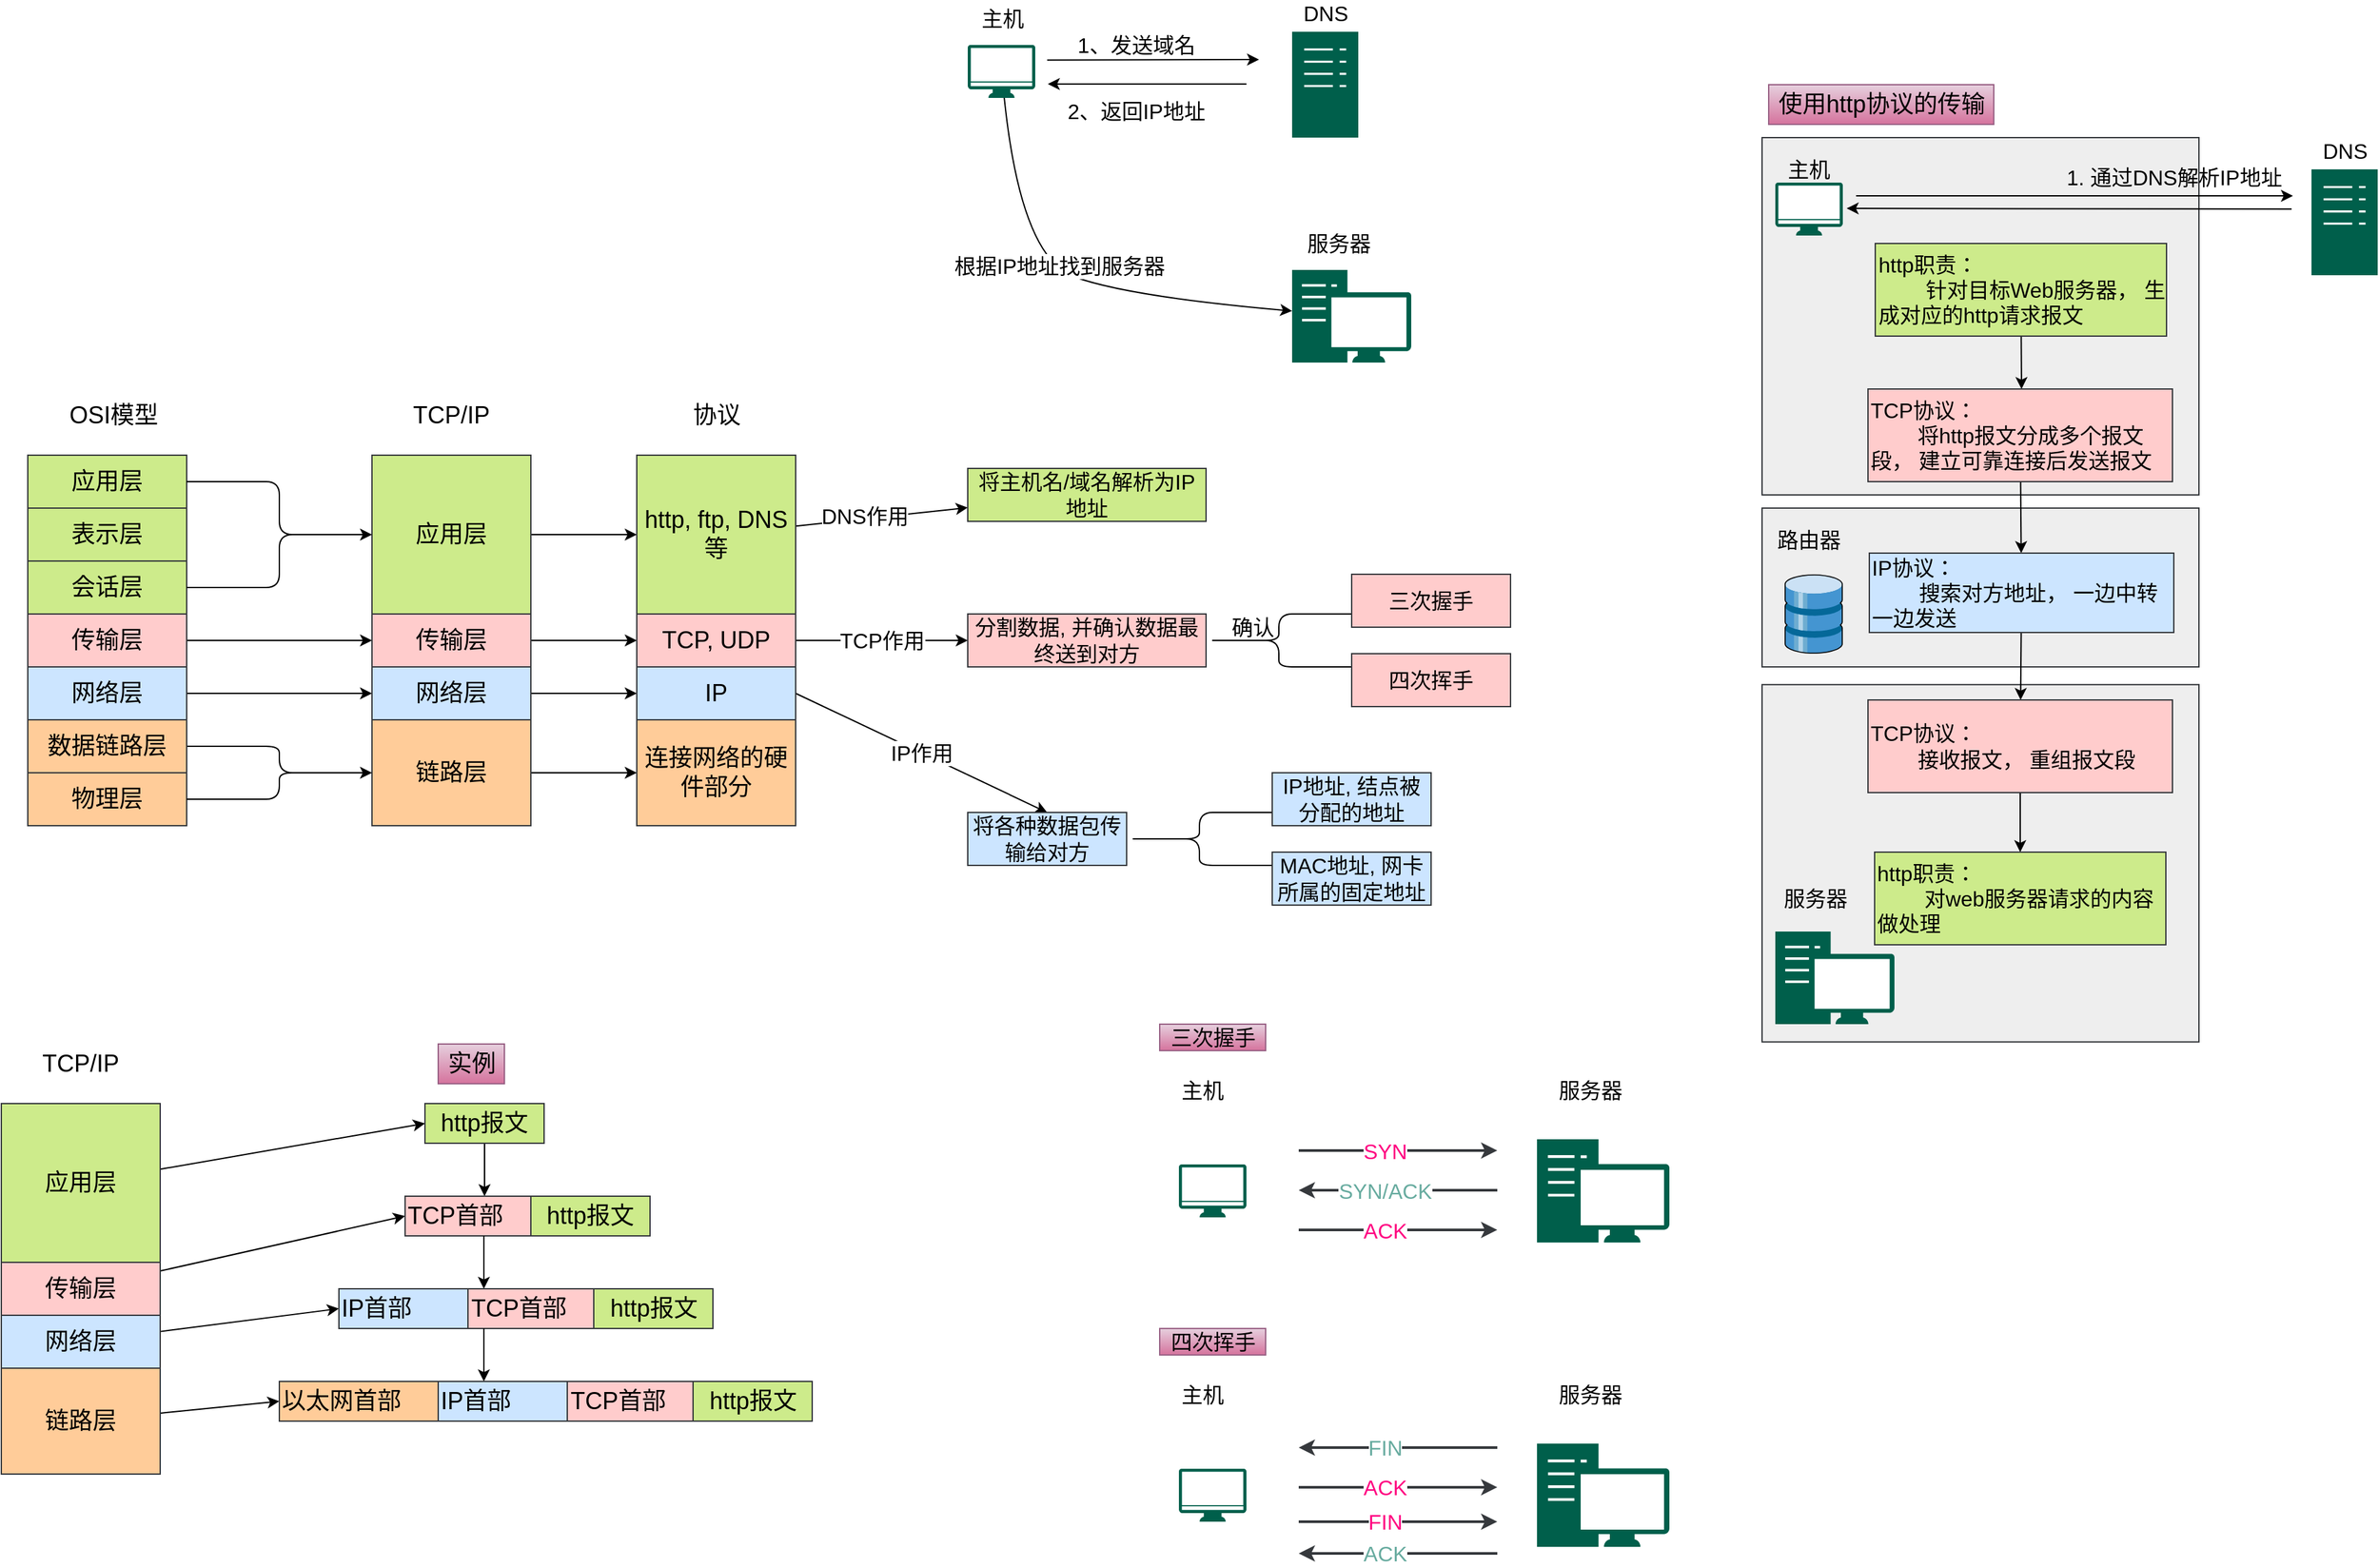 <mxfile version="12.6.5" type="device"><diagram id="3iAM6W7NQKxyhGqn69nH" name="第 1 页"><mxGraphModel dx="3690" dy="1473" grid="1" gridSize="10" guides="1" tooltips="1" connect="1" arrows="1" fold="1" page="1" pageScale="1" pageWidth="827" pageHeight="1169" math="0" shadow="0"><root><mxCell id="0"/><mxCell id="1" parent="0"/><mxCell id="LRndYyfemH2Yi0EliOKE-207" value="" style="rounded=0;whiteSpace=wrap;html=1;fontSize=16;align=left;verticalAlign=middle;fillColor=#eeeeee;strokeColor=#36393d;" vertex="1" parent="1"><mxGeometry x="1390" y="653.4" width="330" height="270" as="geometry"/></mxCell><mxCell id="LRndYyfemH2Yi0EliOKE-202" value="" style="rounded=0;whiteSpace=wrap;html=1;fontSize=16;align=left;verticalAlign=middle;fillColor=#eeeeee;strokeColor=#36393d;" vertex="1" parent="1"><mxGeometry x="1390" y="520" width="330" height="120" as="geometry"/></mxCell><mxCell id="LRndYyfemH2Yi0EliOKE-199" value="" style="rounded=0;whiteSpace=wrap;html=1;fontSize=16;align=left;verticalAlign=middle;fillColor=#eeeeee;strokeColor=#36393d;" vertex="1" parent="1"><mxGeometry x="1390" y="240" width="330" height="270" as="geometry"/></mxCell><mxCell id="LRndYyfemH2Yi0EliOKE-3" value="" style="rounded=0;whiteSpace=wrap;html=1;" vertex="1" parent="1"><mxGeometry x="80" y="480" width="120" height="280" as="geometry"/></mxCell><mxCell id="LRndYyfemH2Yi0EliOKE-4" value="" style="endArrow=none;html=1;" edge="1" parent="1"><mxGeometry width="50" height="50" relative="1" as="geometry"><mxPoint x="80" y="521" as="sourcePoint"/><mxPoint x="200" y="521" as="targetPoint"/></mxGeometry></mxCell><mxCell id="LRndYyfemH2Yi0EliOKE-5" value="" style="endArrow=none;html=1;" edge="1" parent="1"><mxGeometry width="50" height="50" relative="1" as="geometry"><mxPoint x="80" y="560" as="sourcePoint"/><mxPoint x="200" y="560" as="targetPoint"/></mxGeometry></mxCell><mxCell id="LRndYyfemH2Yi0EliOKE-6" value="" style="endArrow=none;html=1;" edge="1" parent="1"><mxGeometry width="50" height="50" relative="1" as="geometry"><mxPoint x="80" y="600" as="sourcePoint"/><mxPoint x="200" y="600" as="targetPoint"/></mxGeometry></mxCell><mxCell id="LRndYyfemH2Yi0EliOKE-7" value="" style="endArrow=none;html=1;" edge="1" parent="1"><mxGeometry width="50" height="50" relative="1" as="geometry"><mxPoint x="80" y="640" as="sourcePoint"/><mxPoint x="200" y="640" as="targetPoint"/></mxGeometry></mxCell><mxCell id="LRndYyfemH2Yi0EliOKE-8" value="" style="endArrow=none;html=1;" edge="1" parent="1"><mxGeometry width="50" height="50" relative="1" as="geometry"><mxPoint x="80" y="680" as="sourcePoint"/><mxPoint x="200" y="680" as="targetPoint"/></mxGeometry></mxCell><mxCell id="LRndYyfemH2Yi0EliOKE-9" value="" style="endArrow=none;html=1;" edge="1" parent="1"><mxGeometry width="50" height="50" relative="1" as="geometry"><mxPoint x="80" y="720" as="sourcePoint"/><mxPoint x="200" y="720" as="targetPoint"/></mxGeometry></mxCell><mxCell id="LRndYyfemH2Yi0EliOKE-10" value="应用层" style="text;html=1;strokeColor=#36393d;fillColor=#cdeb8b;align=center;verticalAlign=middle;whiteSpace=wrap;rounded=0;fontSize=18;" vertex="1" parent="1"><mxGeometry x="80" y="480" width="120" height="40" as="geometry"/></mxCell><mxCell id="LRndYyfemH2Yi0EliOKE-11" value="表示层" style="text;html=1;strokeColor=#36393d;fillColor=#cdeb8b;align=center;verticalAlign=middle;whiteSpace=wrap;rounded=0;fontSize=18;" vertex="1" parent="1"><mxGeometry x="80" y="520" width="120" height="40" as="geometry"/></mxCell><mxCell id="LRndYyfemH2Yi0EliOKE-12" value="会话层" style="text;html=1;strokeColor=#36393d;fillColor=#cdeb8b;align=center;verticalAlign=middle;whiteSpace=wrap;rounded=0;fontSize=18;" vertex="1" parent="1"><mxGeometry x="80" y="560" width="120" height="40" as="geometry"/></mxCell><mxCell id="LRndYyfemH2Yi0EliOKE-39" style="edgeStyle=orthogonalEdgeStyle;rounded=0;orthogonalLoop=1;jettySize=auto;html=1;entryX=0;entryY=0.5;entryDx=0;entryDy=0;fontSize=18;" edge="1" parent="1" source="LRndYyfemH2Yi0EliOKE-13" target="LRndYyfemH2Yi0EliOKE-28"><mxGeometry relative="1" as="geometry"/></mxCell><mxCell id="LRndYyfemH2Yi0EliOKE-13" value="传输层" style="text;html=1;strokeColor=#36393d;fillColor=#ffcccc;align=center;verticalAlign=middle;whiteSpace=wrap;rounded=0;fontSize=18;" vertex="1" parent="1"><mxGeometry x="80" y="600" width="120" height="40" as="geometry"/></mxCell><mxCell id="LRndYyfemH2Yi0EliOKE-38" value="" style="edgeStyle=orthogonalEdgeStyle;rounded=0;orthogonalLoop=1;jettySize=auto;html=1;fontSize=18;entryX=0;entryY=0.5;entryDx=0;entryDy=0;" edge="1" parent="1" source="LRndYyfemH2Yi0EliOKE-14" target="LRndYyfemH2Yi0EliOKE-29"><mxGeometry relative="1" as="geometry"><mxPoint x="280" y="660" as="targetPoint"/></mxGeometry></mxCell><mxCell id="LRndYyfemH2Yi0EliOKE-14" value="网络层" style="text;html=1;strokeColor=#36393d;fillColor=#cce5ff;align=center;verticalAlign=middle;whiteSpace=wrap;rounded=0;fontSize=18;" vertex="1" parent="1"><mxGeometry x="80" y="640" width="120" height="40" as="geometry"/></mxCell><mxCell id="LRndYyfemH2Yi0EliOKE-16" value="物理层" style="text;html=1;strokeColor=#36393d;fillColor=#ffcc99;align=center;verticalAlign=middle;whiteSpace=wrap;rounded=0;fontSize=18;" vertex="1" parent="1"><mxGeometry x="80" y="720" width="120" height="40" as="geometry"/></mxCell><mxCell id="LRndYyfemH2Yi0EliOKE-17" value="" style="shape=curlyBracket;whiteSpace=wrap;html=1;rounded=1;fontSize=18;rotation=-180;" vertex="1" parent="1"><mxGeometry x="200" y="500" width="140" height="80" as="geometry"/></mxCell><mxCell id="LRndYyfemH2Yi0EliOKE-43" value="" style="shape=curlyBracket;whiteSpace=wrap;html=1;rounded=1;fontSize=18;rotation=-180;" vertex="1" parent="1"><mxGeometry x="200" y="700" width="140" height="40" as="geometry"/></mxCell><mxCell id="LRndYyfemH2Yi0EliOKE-18" value="" style="rounded=0;whiteSpace=wrap;html=1;" vertex="1" parent="1"><mxGeometry x="340" y="480" width="120" height="280" as="geometry"/></mxCell><mxCell id="LRndYyfemH2Yi0EliOKE-21" value="" style="endArrow=none;html=1;" edge="1" parent="1"><mxGeometry width="50" height="50" relative="1" as="geometry"><mxPoint x="340" y="600" as="sourcePoint"/><mxPoint x="460" y="600" as="targetPoint"/></mxGeometry></mxCell><mxCell id="LRndYyfemH2Yi0EliOKE-22" value="" style="endArrow=none;html=1;" edge="1" parent="1"><mxGeometry width="50" height="50" relative="1" as="geometry"><mxPoint x="340" y="640" as="sourcePoint"/><mxPoint x="460" y="640" as="targetPoint"/></mxGeometry></mxCell><mxCell id="LRndYyfemH2Yi0EliOKE-23" value="" style="endArrow=none;html=1;" edge="1" parent="1"><mxGeometry width="50" height="50" relative="1" as="geometry"><mxPoint x="340" y="680" as="sourcePoint"/><mxPoint x="460" y="680" as="targetPoint"/></mxGeometry></mxCell><mxCell id="LRndYyfemH2Yi0EliOKE-55" value="" style="edgeStyle=orthogonalEdgeStyle;rounded=0;orthogonalLoop=1;jettySize=auto;html=1;fontSize=18;" edge="1" parent="1" source="LRndYyfemH2Yi0EliOKE-28" target="LRndYyfemH2Yi0EliOKE-54"><mxGeometry relative="1" as="geometry"/></mxCell><mxCell id="LRndYyfemH2Yi0EliOKE-28" value="传输层" style="text;html=1;strokeColor=#36393d;fillColor=#ffcccc;align=center;verticalAlign=middle;whiteSpace=wrap;rounded=0;fontSize=18;" vertex="1" parent="1"><mxGeometry x="340" y="600" width="120" height="40" as="geometry"/></mxCell><mxCell id="LRndYyfemH2Yi0EliOKE-107" value="TCP作用" style="edgeStyle=none;rounded=0;orthogonalLoop=1;jettySize=auto;html=1;fontSize=16;" edge="1" parent="1" source="LRndYyfemH2Yi0EliOKE-54" target="LRndYyfemH2Yi0EliOKE-106"><mxGeometry relative="1" as="geometry"/></mxCell><mxCell id="LRndYyfemH2Yi0EliOKE-54" value="TCP, UDP" style="text;html=1;strokeColor=#36393d;fillColor=#ffcccc;align=center;verticalAlign=middle;whiteSpace=wrap;rounded=0;fontSize=18;" vertex="1" parent="1"><mxGeometry x="540" y="600" width="120" height="40" as="geometry"/></mxCell><mxCell id="LRndYyfemH2Yi0EliOKE-106" value="分割数据, 并确认数据最终送到对方" style="text;html=1;strokeColor=#36393d;fillColor=#ffcccc;align=center;verticalAlign=middle;whiteSpace=wrap;rounded=0;fontSize=16;" vertex="1" parent="1"><mxGeometry x="790" y="600" width="180" height="40" as="geometry"/></mxCell><mxCell id="LRndYyfemH2Yi0EliOKE-57" value="" style="edgeStyle=orthogonalEdgeStyle;rounded=0;orthogonalLoop=1;jettySize=auto;html=1;fontSize=18;" edge="1" parent="1" source="LRndYyfemH2Yi0EliOKE-29" target="LRndYyfemH2Yi0EliOKE-56"><mxGeometry relative="1" as="geometry"/></mxCell><mxCell id="LRndYyfemH2Yi0EliOKE-29" value="网络层" style="text;html=1;strokeColor=#36393d;fillColor=#cce5ff;align=center;verticalAlign=middle;whiteSpace=wrap;rounded=0;fontSize=18;" vertex="1" parent="1"><mxGeometry x="340" y="640" width="120" height="40" as="geometry"/></mxCell><mxCell id="LRndYyfemH2Yi0EliOKE-100" value="IP作用" style="edgeStyle=none;rounded=0;orthogonalLoop=1;jettySize=auto;html=1;fontSize=16;exitX=1;exitY=0.5;exitDx=0;exitDy=0;entryX=0.5;entryY=0;entryDx=0;entryDy=0;" edge="1" parent="1" source="LRndYyfemH2Yi0EliOKE-56" target="LRndYyfemH2Yi0EliOKE-99"><mxGeometry relative="1" as="geometry"/></mxCell><mxCell id="LRndYyfemH2Yi0EliOKE-56" value="IP" style="text;html=1;strokeColor=#36393d;fillColor=#cce5ff;align=center;verticalAlign=middle;whiteSpace=wrap;rounded=0;fontSize=18;" vertex="1" parent="1"><mxGeometry x="540" y="640" width="120" height="40" as="geometry"/></mxCell><mxCell id="LRndYyfemH2Yi0EliOKE-99" value="将各种数据包传输给对方" style="text;html=1;strokeColor=#36393d;fillColor=#cce5ff;align=center;verticalAlign=middle;whiteSpace=wrap;rounded=0;fontSize=16;" vertex="1" parent="1"><mxGeometry x="790" y="750" width="120" height="40" as="geometry"/></mxCell><mxCell id="LRndYyfemH2Yi0EliOKE-53" value="" style="edgeStyle=orthogonalEdgeStyle;rounded=0;orthogonalLoop=1;jettySize=auto;html=1;fontSize=18;" edge="1" parent="1" source="LRndYyfemH2Yi0EliOKE-33" target="LRndYyfemH2Yi0EliOKE-52"><mxGeometry relative="1" as="geometry"/></mxCell><mxCell id="LRndYyfemH2Yi0EliOKE-33" value="应用层" style="text;html=1;strokeColor=#36393d;fillColor=#cdeb8b;align=center;verticalAlign=middle;whiteSpace=wrap;rounded=0;fontSize=18;" vertex="1" parent="1"><mxGeometry x="340" y="480" width="120" height="120" as="geometry"/></mxCell><mxCell id="LRndYyfemH2Yi0EliOKE-142" value="" style="edgeStyle=none;rounded=0;orthogonalLoop=1;jettySize=auto;html=1;strokeWidth=1;fontSize=16;fontColor=#67AB9F;" edge="1" parent="1" source="LRndYyfemH2Yi0EliOKE-52" target="LRndYyfemH2Yi0EliOKE-141"><mxGeometry relative="1" as="geometry"/></mxCell><mxCell id="LRndYyfemH2Yi0EliOKE-143" value="DNS作用" style="text;html=1;align=center;verticalAlign=middle;resizable=0;points=[];labelBackgroundColor=#ffffff;fontSize=16;fontColor=#000000;" vertex="1" connectable="0" parent="LRndYyfemH2Yi0EliOKE-142"><mxGeometry x="-0.205" y="2" relative="1" as="geometry"><mxPoint as="offset"/></mxGeometry></mxCell><mxCell id="LRndYyfemH2Yi0EliOKE-52" value="http, ftp, DNS等" style="text;html=1;strokeColor=#36393d;fillColor=#cdeb8b;align=center;verticalAlign=middle;whiteSpace=wrap;rounded=0;fontSize=18;" vertex="1" parent="1"><mxGeometry x="540" y="480" width="120" height="120" as="geometry"/></mxCell><mxCell id="LRndYyfemH2Yi0EliOKE-141" value="将主机名/域名解析为IP地址" style="text;html=1;strokeColor=#36393d;fillColor=#cdeb8b;align=center;verticalAlign=middle;whiteSpace=wrap;rounded=0;fontSize=16;" vertex="1" parent="1"><mxGeometry x="790" y="490" width="180" height="40" as="geometry"/></mxCell><mxCell id="LRndYyfemH2Yi0EliOKE-79" value="" style="edgeStyle=orthogonalEdgeStyle;rounded=0;orthogonalLoop=1;jettySize=auto;html=1;fontSize=18;" edge="1" parent="1" source="LRndYyfemH2Yi0EliOKE-65"><mxGeometry relative="1" as="geometry"><mxPoint x="425" y="1040" as="targetPoint"/></mxGeometry></mxCell><mxCell id="LRndYyfemH2Yi0EliOKE-65" value="http报文" style="text;html=1;strokeColor=#36393d;fillColor=#cdeb8b;align=center;verticalAlign=middle;whiteSpace=wrap;rounded=0;fontSize=18;" vertex="1" parent="1"><mxGeometry x="380" y="970" width="90" height="30" as="geometry"/></mxCell><mxCell id="LRndYyfemH2Yi0EliOKE-36" value="数据链路层" style="text;html=1;strokeColor=#36393d;fillColor=#ffcc99;align=center;verticalAlign=middle;whiteSpace=wrap;rounded=0;fontSize=18;" vertex="1" parent="1"><mxGeometry x="80" y="680" width="120" height="40" as="geometry"/></mxCell><mxCell id="LRndYyfemH2Yi0EliOKE-41" value="OSI模型" style="text;html=1;strokeColor=none;fillColor=none;align=center;verticalAlign=middle;whiteSpace=wrap;rounded=0;fontSize=18;" vertex="1" parent="1"><mxGeometry x="110" y="440" width="70" height="20" as="geometry"/></mxCell><mxCell id="LRndYyfemH2Yi0EliOKE-59" value="" style="edgeStyle=orthogonalEdgeStyle;rounded=0;orthogonalLoop=1;jettySize=auto;html=1;fontSize=18;" edge="1" parent="1" source="LRndYyfemH2Yi0EliOKE-42" target="LRndYyfemH2Yi0EliOKE-58"><mxGeometry relative="1" as="geometry"/></mxCell><mxCell id="LRndYyfemH2Yi0EliOKE-42" value="链路层" style="text;html=1;strokeColor=#36393d;fillColor=#ffcc99;align=center;verticalAlign=middle;whiteSpace=wrap;rounded=0;fontSize=18;" vertex="1" parent="1"><mxGeometry x="340" y="680" width="120" height="80" as="geometry"/></mxCell><mxCell id="LRndYyfemH2Yi0EliOKE-58" value="连接网络的硬件部分" style="text;html=1;strokeColor=#36393d;fillColor=#ffcc99;align=center;verticalAlign=middle;whiteSpace=wrap;rounded=0;fontSize=18;" vertex="1" parent="1"><mxGeometry x="540" y="680" width="120" height="80" as="geometry"/></mxCell><mxCell id="LRndYyfemH2Yi0EliOKE-45" value="" style="endArrow=classic;html=1;fontSize=18;entryX=0;entryY=0.5;entryDx=0;entryDy=0;" edge="1" parent="1" target="LRndYyfemH2Yi0EliOKE-33"><mxGeometry width="50" height="50" relative="1" as="geometry"><mxPoint x="290" y="540" as="sourcePoint"/><mxPoint x="130" y="780" as="targetPoint"/></mxGeometry></mxCell><mxCell id="LRndYyfemH2Yi0EliOKE-46" value="" style="endArrow=classic;html=1;fontSize=18;entryX=0;entryY=0.5;entryDx=0;entryDy=0;" edge="1" parent="1"><mxGeometry width="50" height="50" relative="1" as="geometry"><mxPoint x="290" y="720" as="sourcePoint"/><mxPoint x="340" y="720" as="targetPoint"/></mxGeometry></mxCell><mxCell id="LRndYyfemH2Yi0EliOKE-47" value="TCP/IP" style="text;html=1;strokeColor=none;fillColor=none;align=center;verticalAlign=middle;whiteSpace=wrap;rounded=0;fontSize=18;" vertex="1" parent="1"><mxGeometry x="365" y="440" width="70" height="20" as="geometry"/></mxCell><mxCell id="LRndYyfemH2Yi0EliOKE-62" value="协议" style="text;html=1;align=center;verticalAlign=middle;resizable=0;points=[];autosize=1;fontSize=18;" vertex="1" parent="1"><mxGeometry x="575" y="435" width="50" height="30" as="geometry"/></mxCell><mxCell id="LRndYyfemH2Yi0EliOKE-68" value="" style="rounded=0;whiteSpace=wrap;html=1;" vertex="1" parent="1"><mxGeometry x="60" y="970" width="120" height="280" as="geometry"/></mxCell><mxCell id="LRndYyfemH2Yi0EliOKE-69" value="" style="endArrow=none;html=1;" edge="1" parent="1"><mxGeometry width="50" height="50" relative="1" as="geometry"><mxPoint x="60" y="1090" as="sourcePoint"/><mxPoint x="180" y="1090" as="targetPoint"/></mxGeometry></mxCell><mxCell id="LRndYyfemH2Yi0EliOKE-70" value="" style="endArrow=none;html=1;" edge="1" parent="1"><mxGeometry width="50" height="50" relative="1" as="geometry"><mxPoint x="60" y="1130" as="sourcePoint"/><mxPoint x="180" y="1130" as="targetPoint"/></mxGeometry></mxCell><mxCell id="LRndYyfemH2Yi0EliOKE-71" value="" style="endArrow=none;html=1;" edge="1" parent="1"><mxGeometry width="50" height="50" relative="1" as="geometry"><mxPoint x="60" y="1170" as="sourcePoint"/><mxPoint x="180" y="1170" as="targetPoint"/></mxGeometry></mxCell><mxCell id="LRndYyfemH2Yi0EliOKE-88" style="rounded=0;orthogonalLoop=1;jettySize=auto;html=1;fontSize=18;entryX=0;entryY=0.5;entryDx=0;entryDy=0;" edge="1" parent="1" source="LRndYyfemH2Yi0EliOKE-72" target="LRndYyfemH2Yi0EliOKE-80"><mxGeometry relative="1" as="geometry"><mxPoint x="220" y="1080" as="targetPoint"/></mxGeometry></mxCell><mxCell id="LRndYyfemH2Yi0EliOKE-72" value="传输层" style="text;html=1;strokeColor=#36393d;fillColor=#ffcccc;align=center;verticalAlign=middle;whiteSpace=wrap;rounded=0;fontSize=18;" vertex="1" parent="1"><mxGeometry x="60" y="1090" width="120" height="40" as="geometry"/></mxCell><mxCell id="LRndYyfemH2Yi0EliOKE-80" value="TCP首部" style="text;html=1;strokeColor=#36393d;fillColor=#ffcccc;align=left;verticalAlign=middle;whiteSpace=wrap;rounded=0;fontSize=18;" vertex="1" parent="1"><mxGeometry x="365" y="1040" width="185" height="30" as="geometry"/></mxCell><mxCell id="LRndYyfemH2Yi0EliOKE-90" style="edgeStyle=none;rounded=0;orthogonalLoop=1;jettySize=auto;html=1;entryX=0;entryY=0.5;entryDx=0;entryDy=0;fontSize=18;" edge="1" parent="1" source="LRndYyfemH2Yi0EliOKE-73" target="LRndYyfemH2Yi0EliOKE-86"><mxGeometry relative="1" as="geometry"/></mxCell><mxCell id="LRndYyfemH2Yi0EliOKE-73" value="网络层" style="text;html=1;strokeColor=#36393d;fillColor=#cce5ff;align=center;verticalAlign=middle;whiteSpace=wrap;rounded=0;fontSize=18;" vertex="1" parent="1"><mxGeometry x="60" y="1130" width="120" height="40" as="geometry"/></mxCell><mxCell id="LRndYyfemH2Yi0EliOKE-86" value="IP首部" style="text;html=1;strokeColor=#36393d;fillColor=#cce5ff;align=left;verticalAlign=middle;whiteSpace=wrap;rounded=0;fontSize=18;" vertex="1" parent="1"><mxGeometry x="315" y="1110" width="275" height="30" as="geometry"/></mxCell><mxCell id="LRndYyfemH2Yi0EliOKE-89" style="edgeStyle=none;rounded=0;orthogonalLoop=1;jettySize=auto;html=1;entryX=0;entryY=0.5;entryDx=0;entryDy=0;fontSize=18;" edge="1" parent="1" source="LRndYyfemH2Yi0EliOKE-74" target="LRndYyfemH2Yi0EliOKE-65"><mxGeometry relative="1" as="geometry"/></mxCell><mxCell id="LRndYyfemH2Yi0EliOKE-74" value="应用层" style="text;html=1;strokeColor=#36393d;fillColor=#cdeb8b;align=center;verticalAlign=middle;whiteSpace=wrap;rounded=0;fontSize=18;" vertex="1" parent="1"><mxGeometry x="60" y="970" width="120" height="120" as="geometry"/></mxCell><mxCell id="LRndYyfemH2Yi0EliOKE-98" style="edgeStyle=none;rounded=0;orthogonalLoop=1;jettySize=auto;html=1;entryX=0;entryY=0.5;entryDx=0;entryDy=0;fontSize=18;" edge="1" parent="1" source="LRndYyfemH2Yi0EliOKE-75" target="LRndYyfemH2Yi0EliOKE-95"><mxGeometry relative="1" as="geometry"/></mxCell><mxCell id="LRndYyfemH2Yi0EliOKE-75" value="链路层" style="text;html=1;strokeColor=#36393d;fillColor=#ffcc99;align=center;verticalAlign=middle;whiteSpace=wrap;rounded=0;fontSize=18;" vertex="1" parent="1"><mxGeometry x="60" y="1170" width="120" height="80" as="geometry"/></mxCell><mxCell id="LRndYyfemH2Yi0EliOKE-95" value="以太网首部" style="text;html=1;strokeColor=#36393d;fillColor=#ffcc99;align=left;verticalAlign=middle;whiteSpace=wrap;rounded=0;fontSize=18;" vertex="1" parent="1"><mxGeometry x="270" y="1180" width="390" height="30" as="geometry"/></mxCell><mxCell id="LRndYyfemH2Yi0EliOKE-76" value="TCP/IP" style="text;html=1;strokeColor=none;fillColor=none;align=center;verticalAlign=middle;whiteSpace=wrap;rounded=0;fontSize=18;" vertex="1" parent="1"><mxGeometry x="85" y="930" width="70" height="20" as="geometry"/></mxCell><mxCell id="LRndYyfemH2Yi0EliOKE-77" value="实例" style="text;html=1;align=center;verticalAlign=middle;resizable=0;points=[];autosize=1;fontSize=18;gradientColor=#d5739d;fillColor=#e6d0de;strokeColor=#996185;" vertex="1" parent="1"><mxGeometry x="390" y="925" width="50" height="30" as="geometry"/></mxCell><mxCell id="LRndYyfemH2Yi0EliOKE-82" value="http报文" style="text;html=1;strokeColor=#36393d;fillColor=#cdeb8b;align=center;verticalAlign=middle;whiteSpace=wrap;rounded=0;fontSize=18;" vertex="1" parent="1"><mxGeometry x="460" y="1040" width="90" height="30" as="geometry"/></mxCell><mxCell id="LRndYyfemH2Yi0EliOKE-83" value="" style="edgeStyle=orthogonalEdgeStyle;rounded=0;orthogonalLoop=1;jettySize=auto;html=1;fontSize=18;" edge="1" parent="1"><mxGeometry relative="1" as="geometry"><mxPoint x="424.5" y="1070" as="sourcePoint"/><mxPoint x="424.5" y="1110" as="targetPoint"/><Array as="points"><mxPoint x="424.5" y="1110"/><mxPoint x="424.5" y="1110"/></Array></mxGeometry></mxCell><mxCell id="LRndYyfemH2Yi0EliOKE-84" value="TCP首部" style="text;html=1;strokeColor=#36393d;fillColor=#ffcccc;align=left;verticalAlign=middle;whiteSpace=wrap;rounded=0;fontSize=18;" vertex="1" parent="1"><mxGeometry x="412.5" y="1110" width="185" height="30" as="geometry"/></mxCell><mxCell id="LRndYyfemH2Yi0EliOKE-85" value="http报文" style="text;html=1;strokeColor=#36393d;fillColor=#cdeb8b;align=center;verticalAlign=middle;whiteSpace=wrap;rounded=0;fontSize=18;" vertex="1" parent="1"><mxGeometry x="507.5" y="1110" width="90" height="30" as="geometry"/></mxCell><mxCell id="LRndYyfemH2Yi0EliOKE-91" value="" style="edgeStyle=orthogonalEdgeStyle;rounded=0;orthogonalLoop=1;jettySize=auto;html=1;fontSize=18;" edge="1" parent="1"><mxGeometry relative="1" as="geometry"><mxPoint x="424.5" y="1140" as="sourcePoint"/><mxPoint x="424.5" y="1180" as="targetPoint"/><Array as="points"><mxPoint x="424.5" y="1180"/><mxPoint x="424.5" y="1180"/></Array></mxGeometry></mxCell><mxCell id="LRndYyfemH2Yi0EliOKE-92" value="IP首部" style="text;html=1;strokeColor=#36393d;fillColor=#cce5ff;align=left;verticalAlign=middle;whiteSpace=wrap;rounded=0;fontSize=18;" vertex="1" parent="1"><mxGeometry x="390" y="1180" width="275" height="30" as="geometry"/></mxCell><mxCell id="LRndYyfemH2Yi0EliOKE-93" value="TCP首部" style="text;html=1;strokeColor=#36393d;fillColor=#ffcccc;align=left;verticalAlign=middle;whiteSpace=wrap;rounded=0;fontSize=18;" vertex="1" parent="1"><mxGeometry x="487.5" y="1180" width="185" height="30" as="geometry"/></mxCell><mxCell id="LRndYyfemH2Yi0EliOKE-94" value="http报文" style="text;html=1;strokeColor=#36393d;fillColor=#cdeb8b;align=center;verticalAlign=middle;whiteSpace=wrap;rounded=0;fontSize=18;" vertex="1" parent="1"><mxGeometry x="582.5" y="1180" width="90" height="30" as="geometry"/></mxCell><mxCell id="LRndYyfemH2Yi0EliOKE-101" value="" style="shape=curlyBracket;whiteSpace=wrap;html=1;rounded=1;fontSize=18;rotation=0;" vertex="1" parent="1"><mxGeometry x="910" y="750" width="110" height="40" as="geometry"/></mxCell><mxCell id="LRndYyfemH2Yi0EliOKE-103" value="IP地址, 结点被分配的地址" style="text;html=1;strokeColor=#36393d;fillColor=#cce5ff;align=center;verticalAlign=middle;whiteSpace=wrap;rounded=0;fontSize=16;" vertex="1" parent="1"><mxGeometry x="1020" y="720" width="120" height="40" as="geometry"/></mxCell><mxCell id="LRndYyfemH2Yi0EliOKE-104" value="MAC地址, 网卡所属的固定地址" style="text;html=1;strokeColor=#36393d;fillColor=#cce5ff;align=center;verticalAlign=middle;whiteSpace=wrap;rounded=0;fontSize=16;" vertex="1" parent="1"><mxGeometry x="1020" y="780" width="120" height="40" as="geometry"/></mxCell><mxCell id="LRndYyfemH2Yi0EliOKE-108" value="" style="shape=curlyBracket;whiteSpace=wrap;html=1;rounded=1;fontSize=18;rotation=0;" vertex="1" parent="1"><mxGeometry x="970" y="600" width="110" height="40" as="geometry"/></mxCell><mxCell id="LRndYyfemH2Yi0EliOKE-110" value="确认" style="text;html=1;align=center;verticalAlign=middle;resizable=0;points=[];autosize=1;fontSize=16;" vertex="1" parent="1"><mxGeometry x="980" y="600" width="50" height="20" as="geometry"/></mxCell><mxCell id="LRndYyfemH2Yi0EliOKE-111" value="三次握手" style="text;html=1;strokeColor=#36393d;fillColor=#ffcccc;align=center;verticalAlign=middle;whiteSpace=wrap;rounded=0;fontSize=16;" vertex="1" parent="1"><mxGeometry x="1080" y="570" width="120" height="40" as="geometry"/></mxCell><mxCell id="LRndYyfemH2Yi0EliOKE-112" value="四次挥手" style="text;html=1;strokeColor=#36393d;fillColor=#ffcccc;align=center;verticalAlign=middle;whiteSpace=wrap;rounded=0;fontSize=16;" vertex="1" parent="1"><mxGeometry x="1080" y="630" width="120" height="40" as="geometry"/></mxCell><mxCell id="LRndYyfemH2Yi0EliOKE-113" value="三次握手" style="text;html=1;align=center;verticalAlign=middle;resizable=0;points=[];autosize=1;fontSize=16;gradientColor=#d5739d;fillColor=#e6d0de;strokeColor=#996185;" vertex="1" parent="1"><mxGeometry x="935" y="910" width="80" height="20" as="geometry"/></mxCell><mxCell id="LRndYyfemH2Yi0EliOKE-114" value="主机" style="text;html=1;align=center;verticalAlign=middle;resizable=0;points=[];autosize=1;fontSize=16;" vertex="1" parent="1"><mxGeometry x="942" y="950" width="50" height="20" as="geometry"/></mxCell><mxCell id="LRndYyfemH2Yi0EliOKE-115" value="服务器" style="text;html=1;align=center;verticalAlign=middle;resizable=0;points=[];autosize=1;fontSize=16;" vertex="1" parent="1"><mxGeometry x="1230" y="950" width="60" height="20" as="geometry"/></mxCell><mxCell id="LRndYyfemH2Yi0EliOKE-116" value="" style="pointerEvents=1;shadow=0;dashed=0;html=1;strokeColor=none;fillColor=#005F4B;labelPosition=center;verticalLabelPosition=bottom;verticalAlign=top;align=center;outlineConnect=0;shape=mxgraph.veeam2.monitor;fontSize=16;" vertex="1" parent="1"><mxGeometry x="949.5" y="1016" width="51" height="40" as="geometry"/></mxCell><mxCell id="LRndYyfemH2Yi0EliOKE-117" value="" style="pointerEvents=1;shadow=0;dashed=0;html=1;strokeColor=none;fillColor=#005F4B;labelPosition=center;verticalLabelPosition=bottom;verticalAlign=top;align=center;outlineConnect=0;shape=mxgraph.veeam2.workstation;fontSize=16;" vertex="1" parent="1"><mxGeometry x="1220" y="997" width="100" height="78" as="geometry"/></mxCell><mxCell id="LRndYyfemH2Yi0EliOKE-118" value="" style="endArrow=classic;html=1;fontSize=16;fillColor=#ffcccc;strokeColor=#36393d;strokeWidth=2;" edge="1" parent="1"><mxGeometry width="50" height="50" relative="1" as="geometry"><mxPoint x="1040" y="1005.5" as="sourcePoint"/><mxPoint x="1190" y="1005.5" as="targetPoint"/></mxGeometry></mxCell><mxCell id="LRndYyfemH2Yi0EliOKE-120" value="SYN" style="text;html=1;align=center;verticalAlign=middle;resizable=0;points=[];labelBackgroundColor=#ffffff;fontSize=16;fontColor=#FF0080;" vertex="1" connectable="0" parent="LRndYyfemH2Yi0EliOKE-118"><mxGeometry x="-0.141" relative="1" as="geometry"><mxPoint as="offset"/></mxGeometry></mxCell><mxCell id="LRndYyfemH2Yi0EliOKE-121" value="" style="endArrow=classic;html=1;fontSize=16;fillColor=#ffcccc;strokeColor=#36393d;strokeWidth=2;" edge="1" parent="1"><mxGeometry width="50" height="50" relative="1" as="geometry"><mxPoint x="1190" y="1035.5" as="sourcePoint"/><mxPoint x="1040" y="1035.5" as="targetPoint"/></mxGeometry></mxCell><mxCell id="LRndYyfemH2Yi0EliOKE-124" value="SYN/ACK" style="text;html=1;align=center;verticalAlign=middle;resizable=0;points=[];labelBackgroundColor=#ffffff;fontSize=16;fontColor=#67AB9F;" vertex="1" connectable="0" parent="LRndYyfemH2Yi0EliOKE-121"><mxGeometry x="0.141" relative="1" as="geometry"><mxPoint as="offset"/></mxGeometry></mxCell><mxCell id="LRndYyfemH2Yi0EliOKE-125" value="" style="endArrow=classic;html=1;fontSize=16;fillColor=#ffcccc;strokeColor=#36393d;strokeWidth=2;" edge="1" parent="1"><mxGeometry width="50" height="50" relative="1" as="geometry"><mxPoint x="1040" y="1065.5" as="sourcePoint"/><mxPoint x="1190" y="1065.5" as="targetPoint"/></mxGeometry></mxCell><mxCell id="LRndYyfemH2Yi0EliOKE-126" value="ACK" style="text;html=1;align=center;verticalAlign=middle;resizable=0;points=[];labelBackgroundColor=#ffffff;fontSize=16;fontColor=#FF0080;" vertex="1" connectable="0" parent="LRndYyfemH2Yi0EliOKE-125"><mxGeometry x="-0.141" relative="1" as="geometry"><mxPoint as="offset"/></mxGeometry></mxCell><mxCell id="LRndYyfemH2Yi0EliOKE-127" value="四次挥手" style="text;html=1;align=center;verticalAlign=middle;resizable=0;points=[];autosize=1;fontSize=16;gradientColor=#d5739d;fillColor=#e6d0de;strokeColor=#996185;" vertex="1" parent="1"><mxGeometry x="935" y="1140" width="80" height="20" as="geometry"/></mxCell><mxCell id="LRndYyfemH2Yi0EliOKE-128" value="主机" style="text;html=1;align=center;verticalAlign=middle;resizable=0;points=[];autosize=1;fontSize=16;" vertex="1" parent="1"><mxGeometry x="942" y="1180" width="50" height="20" as="geometry"/></mxCell><mxCell id="LRndYyfemH2Yi0EliOKE-129" value="服务器" style="text;html=1;align=center;verticalAlign=middle;resizable=0;points=[];autosize=1;fontSize=16;" vertex="1" parent="1"><mxGeometry x="1230" y="1180" width="60" height="20" as="geometry"/></mxCell><mxCell id="LRndYyfemH2Yi0EliOKE-130" value="" style="pointerEvents=1;shadow=0;dashed=0;html=1;strokeColor=none;fillColor=#005F4B;labelPosition=center;verticalLabelPosition=bottom;verticalAlign=top;align=center;outlineConnect=0;shape=mxgraph.veeam2.monitor;fontSize=16;" vertex="1" parent="1"><mxGeometry x="949.5" y="1246" width="51" height="40" as="geometry"/></mxCell><mxCell id="LRndYyfemH2Yi0EliOKE-131" value="" style="pointerEvents=1;shadow=0;dashed=0;html=1;strokeColor=none;fillColor=#005F4B;labelPosition=center;verticalLabelPosition=bottom;verticalAlign=top;align=center;outlineConnect=0;shape=mxgraph.veeam2.workstation;fontSize=16;" vertex="1" parent="1"><mxGeometry x="1220" y="1227" width="100" height="78" as="geometry"/></mxCell><mxCell id="LRndYyfemH2Yi0EliOKE-132" value="" style="endArrow=classic;html=1;fontSize=16;fillColor=#ffcccc;strokeColor=#36393d;strokeWidth=2;" edge="1" parent="1"><mxGeometry width="50" height="50" relative="1" as="geometry"><mxPoint x="1040" y="1260" as="sourcePoint"/><mxPoint x="1190" y="1260" as="targetPoint"/></mxGeometry></mxCell><mxCell id="LRndYyfemH2Yi0EliOKE-133" value="ACK" style="text;html=1;align=center;verticalAlign=middle;resizable=0;points=[];labelBackgroundColor=#ffffff;fontSize=16;fontColor=#FF0080;" vertex="1" connectable="0" parent="LRndYyfemH2Yi0EliOKE-132"><mxGeometry x="-0.141" relative="1" as="geometry"><mxPoint as="offset"/></mxGeometry></mxCell><mxCell id="LRndYyfemH2Yi0EliOKE-134" value="" style="endArrow=classic;html=1;fontSize=16;fillColor=#ffcccc;strokeColor=#36393d;strokeWidth=2;" edge="1" parent="1"><mxGeometry width="50" height="50" relative="1" as="geometry"><mxPoint x="1190" y="1230" as="sourcePoint"/><mxPoint x="1040" y="1230" as="targetPoint"/></mxGeometry></mxCell><mxCell id="LRndYyfemH2Yi0EliOKE-135" value="FIN" style="text;html=1;align=center;verticalAlign=middle;resizable=0;points=[];labelBackgroundColor=#ffffff;fontSize=16;fontColor=#67AB9F;" vertex="1" connectable="0" parent="LRndYyfemH2Yi0EliOKE-134"><mxGeometry x="0.141" relative="1" as="geometry"><mxPoint as="offset"/></mxGeometry></mxCell><mxCell id="LRndYyfemH2Yi0EliOKE-136" value="" style="endArrow=classic;html=1;fontSize=16;fillColor=#ffcccc;strokeColor=#36393d;strokeWidth=2;" edge="1" parent="1"><mxGeometry width="50" height="50" relative="1" as="geometry"><mxPoint x="1040" y="1286" as="sourcePoint"/><mxPoint x="1190" y="1286" as="targetPoint"/></mxGeometry></mxCell><mxCell id="LRndYyfemH2Yi0EliOKE-137" value="FIN" style="text;html=1;align=center;verticalAlign=middle;resizable=0;points=[];labelBackgroundColor=#ffffff;fontSize=16;fontColor=#FF0080;" vertex="1" connectable="0" parent="LRndYyfemH2Yi0EliOKE-136"><mxGeometry x="-0.141" relative="1" as="geometry"><mxPoint as="offset"/></mxGeometry></mxCell><mxCell id="LRndYyfemH2Yi0EliOKE-138" value="" style="endArrow=classic;html=1;fontSize=16;fillColor=#ffcccc;strokeColor=#36393d;strokeWidth=2;" edge="1" parent="1"><mxGeometry width="50" height="50" relative="1" as="geometry"><mxPoint x="1190" y="1310" as="sourcePoint"/><mxPoint x="1040" y="1310" as="targetPoint"/></mxGeometry></mxCell><mxCell id="LRndYyfemH2Yi0EliOKE-139" value="ACK" style="text;html=1;align=center;verticalAlign=middle;resizable=0;points=[];labelBackgroundColor=#ffffff;fontSize=16;fontColor=#67AB9F;" vertex="1" connectable="0" parent="LRndYyfemH2Yi0EliOKE-138"><mxGeometry x="0.141" relative="1" as="geometry"><mxPoint as="offset"/></mxGeometry></mxCell><mxCell id="LRndYyfemH2Yi0EliOKE-144" value="主机" style="text;html=1;align=center;verticalAlign=middle;resizable=0;points=[];autosize=1;fontSize=16;" vertex="1" parent="1"><mxGeometry x="791" y="140" width="50" height="20" as="geometry"/></mxCell><mxCell id="LRndYyfemH2Yi0EliOKE-145" value="服务器" style="text;html=1;align=center;verticalAlign=middle;resizable=0;points=[];autosize=1;fontSize=16;" vertex="1" parent="1"><mxGeometry x="1040" y="310" width="60" height="20" as="geometry"/></mxCell><mxCell id="LRndYyfemH2Yi0EliOKE-146" value="" style="pointerEvents=1;shadow=0;dashed=0;html=1;strokeColor=none;fillColor=#005F4B;labelPosition=center;verticalLabelPosition=bottom;verticalAlign=top;align=center;outlineConnect=0;shape=mxgraph.veeam2.monitor;fontSize=16;" vertex="1" parent="1"><mxGeometry x="790" y="170" width="51" height="40" as="geometry"/></mxCell><mxCell id="LRndYyfemH2Yi0EliOKE-156" value="" style="pointerEvents=1;shadow=0;dashed=0;html=1;strokeColor=none;fillColor=#005F4B;labelPosition=center;verticalLabelPosition=bottom;verticalAlign=top;align=center;outlineConnect=0;shape=mxgraph.veeam2.workstation;fontSize=16;fontColor=#000000;" vertex="1" parent="1"><mxGeometry x="1035" y="340" width="90" height="70" as="geometry"/></mxCell><mxCell id="LRndYyfemH2Yi0EliOKE-157" value="" style="pointerEvents=1;shadow=0;dashed=0;html=1;strokeColor=none;fillColor=#005F4B;labelPosition=center;verticalLabelPosition=bottom;verticalAlign=top;align=center;outlineConnect=0;shape=mxgraph.veeam2.server;fontSize=16;fontColor=#000000;" vertex="1" parent="1"><mxGeometry x="1035" y="160" width="50" height="80" as="geometry"/></mxCell><mxCell id="LRndYyfemH2Yi0EliOKE-158" value="DNS" style="text;html=1;align=center;verticalAlign=middle;resizable=0;points=[];autosize=1;fontSize=16;fontColor=#000000;" vertex="1" parent="1"><mxGeometry x="1035" y="136" width="50" height="20" as="geometry"/></mxCell><mxCell id="LRndYyfemH2Yi0EliOKE-160" value="" style="endArrow=classic;html=1;strokeWidth=1;fontSize=16;fontColor=#000000;" edge="1" parent="1"><mxGeometry width="50" height="50" relative="1" as="geometry"><mxPoint x="850" y="181.4" as="sourcePoint"/><mxPoint x="1010" y="181" as="targetPoint"/></mxGeometry></mxCell><mxCell id="LRndYyfemH2Yi0EliOKE-161" value="1、发送域名" style="text;html=1;align=center;verticalAlign=middle;resizable=0;points=[];autosize=1;fontSize=16;fontColor=#000000;" vertex="1" parent="1"><mxGeometry x="867" y="160" width="100" height="20" as="geometry"/></mxCell><mxCell id="LRndYyfemH2Yi0EliOKE-162" value="" style="endArrow=classic;html=1;strokeWidth=1;fontSize=16;fontColor=#000000;" edge="1" parent="1"><mxGeometry width="50" height="50" relative="1" as="geometry"><mxPoint x="1000.5" y="199.5" as="sourcePoint"/><mxPoint x="850.5" y="199.5" as="targetPoint"/></mxGeometry></mxCell><mxCell id="LRndYyfemH2Yi0EliOKE-163" value="2、返回IP地址" style="text;html=1;align=center;verticalAlign=middle;resizable=0;points=[];autosize=1;fontSize=16;fontColor=#000000;" vertex="1" parent="1"><mxGeometry x="857" y="210" width="120" height="20" as="geometry"/></mxCell><mxCell id="LRndYyfemH2Yi0EliOKE-164" value="" style="curved=1;endArrow=classic;html=1;strokeWidth=1;fontSize=16;fontColor=#000000;" edge="1" parent="1" source="LRndYyfemH2Yi0EliOKE-146" target="LRndYyfemH2Yi0EliOKE-156"><mxGeometry width="50" height="50" relative="1" as="geometry"><mxPoint x="810" y="240" as="sourcePoint"/><mxPoint x="960" y="370" as="targetPoint"/><Array as="points"><mxPoint x="830" y="330"/><mxPoint x="910" y="360"/></Array></mxGeometry></mxCell><mxCell id="LRndYyfemH2Yi0EliOKE-165" value="根据IP地址找到服务器" style="text;html=1;align=center;verticalAlign=middle;resizable=0;points=[];labelBackgroundColor=#ffffff;fontSize=16;fontColor=#000000;" vertex="1" connectable="0" parent="LRndYyfemH2Yi0EliOKE-164"><mxGeometry x="-0.272" y="30" relative="1" as="geometry"><mxPoint x="18" y="35" as="offset"/></mxGeometry></mxCell><mxCell id="LRndYyfemH2Yi0EliOKE-166" value="使用http协议的传输" style="text;html=1;align=center;verticalAlign=middle;resizable=0;points=[];autosize=1;fontSize=18;gradientColor=#d5739d;fillColor=#e6d0de;strokeColor=#996185;" vertex="1" parent="1"><mxGeometry x="1395" y="200" width="170" height="30" as="geometry"/></mxCell><mxCell id="LRndYyfemH2Yi0EliOKE-167" value="主机" style="text;html=1;align=center;verticalAlign=middle;resizable=0;points=[];autosize=1;fontSize=16;" vertex="1" parent="1"><mxGeometry x="1400" y="254" width="50" height="20" as="geometry"/></mxCell><mxCell id="LRndYyfemH2Yi0EliOKE-169" value="" style="pointerEvents=1;shadow=0;dashed=0;html=1;strokeColor=none;fillColor=#005F4B;labelPosition=center;verticalLabelPosition=bottom;verticalAlign=top;align=center;outlineConnect=0;shape=mxgraph.veeam2.monitor;fontSize=16;" vertex="1" parent="1"><mxGeometry x="1400" y="274" width="51" height="40" as="geometry"/></mxCell><mxCell id="LRndYyfemH2Yi0EliOKE-171" value="" style="pointerEvents=1;shadow=0;dashed=0;html=1;strokeColor=none;fillColor=#005F4B;labelPosition=center;verticalLabelPosition=bottom;verticalAlign=top;align=center;outlineConnect=0;shape=mxgraph.veeam2.server;fontSize=16;fontColor=#000000;" vertex="1" parent="1"><mxGeometry x="1805" y="264" width="50" height="80" as="geometry"/></mxCell><mxCell id="LRndYyfemH2Yi0EliOKE-172" value="DNS" style="text;html=1;align=center;verticalAlign=middle;resizable=0;points=[];autosize=1;fontSize=16;fontColor=#000000;" vertex="1" parent="1"><mxGeometry x="1805" y="240" width="50" height="20" as="geometry"/></mxCell><mxCell id="LRndYyfemH2Yi0EliOKE-173" value="" style="endArrow=classic;html=1;strokeWidth=1;fontSize=16;fontColor=#000000;" edge="1" parent="1"><mxGeometry width="50" height="50" relative="1" as="geometry"><mxPoint x="1461" y="284" as="sourcePoint"/><mxPoint x="1791" y="284" as="targetPoint"/><Array as="points"><mxPoint x="1461" y="284"/></Array></mxGeometry></mxCell><mxCell id="LRndYyfemH2Yi0EliOKE-175" value="" style="endArrow=classic;html=1;strokeWidth=1;fontSize=16;fontColor=#000000;" edge="1" parent="1"><mxGeometry width="50" height="50" relative="1" as="geometry"><mxPoint x="1790" y="294" as="sourcePoint"/><mxPoint x="1453.9" y="293.5" as="targetPoint"/></mxGeometry></mxCell><mxCell id="LRndYyfemH2Yi0EliOKE-179" value="1. 通过DNS解析IP地址" style="text;html=1;align=center;verticalAlign=middle;resizable=0;points=[];autosize=1;fontSize=16;fontColor=#000000;" vertex="1" parent="1"><mxGeometry x="1611" y="260" width="180" height="20" as="geometry"/></mxCell><mxCell id="LRndYyfemH2Yi0EliOKE-185" value="" style="edgeStyle=none;rounded=0;orthogonalLoop=1;jettySize=auto;html=1;strokeWidth=1;fontSize=16;fontColor=#000000;" edge="1" parent="1" source="LRndYyfemH2Yi0EliOKE-182"><mxGeometry relative="1" as="geometry"><mxPoint x="1586" y="430" as="targetPoint"/></mxGeometry></mxCell><mxCell id="LRndYyfemH2Yi0EliOKE-182" value="http职责：&lt;br&gt;&amp;nbsp; &amp;nbsp; &amp;nbsp; &amp;nbsp; 针对目标Web服务器， 生成对应的http请求报文" style="text;html=1;strokeColor=#36393d;fillColor=#cdeb8b;align=left;verticalAlign=middle;whiteSpace=wrap;rounded=0;fontSize=16;" vertex="1" parent="1"><mxGeometry x="1475.5" y="320" width="220" height="70" as="geometry"/></mxCell><mxCell id="LRndYyfemH2Yi0EliOKE-195" value="" style="edgeStyle=none;rounded=0;orthogonalLoop=1;jettySize=auto;html=1;strokeWidth=1;fontSize=16;fontColor=#000000;" edge="1" parent="1" source="LRndYyfemH2Yi0EliOKE-183" target="LRndYyfemH2Yi0EliOKE-188"><mxGeometry relative="1" as="geometry"/></mxCell><mxCell id="LRndYyfemH2Yi0EliOKE-183" value="TCP协议：&lt;br&gt;&amp;nbsp; &amp;nbsp; &amp;nbsp; &amp;nbsp; 将http报文分成多个报文段， 建立可靠连接后发送报文" style="text;html=1;strokeColor=#36393d;fillColor=#ffcccc;align=left;verticalAlign=middle;whiteSpace=wrap;rounded=0;fontSize=16;" vertex="1" parent="1"><mxGeometry x="1470" y="430" width="230" height="70" as="geometry"/></mxCell><mxCell id="LRndYyfemH2Yi0EliOKE-196" value="" style="edgeStyle=none;rounded=0;orthogonalLoop=1;jettySize=auto;html=1;strokeWidth=1;fontSize=16;fontColor=#000000;" edge="1" parent="1" source="LRndYyfemH2Yi0EliOKE-188" target="LRndYyfemH2Yi0EliOKE-191"><mxGeometry relative="1" as="geometry"/></mxCell><mxCell id="LRndYyfemH2Yi0EliOKE-188" value="IP协议：&lt;br&gt;&amp;nbsp; &amp;nbsp; &amp;nbsp; &amp;nbsp; 搜索对方地址， 一边中转一边发送" style="text;html=1;strokeColor=#36393d;fillColor=#cce5ff;align=left;verticalAlign=middle;whiteSpace=wrap;rounded=0;fontSize=16;" vertex="1" parent="1"><mxGeometry x="1471" y="554" width="230" height="60" as="geometry"/></mxCell><mxCell id="LRndYyfemH2Yi0EliOKE-197" value="" style="edgeStyle=none;rounded=0;orthogonalLoop=1;jettySize=auto;html=1;strokeWidth=1;fontSize=16;fontColor=#000000;" edge="1" parent="1" source="LRndYyfemH2Yi0EliOKE-191" target="LRndYyfemH2Yi0EliOKE-192"><mxGeometry relative="1" as="geometry"/></mxCell><mxCell id="LRndYyfemH2Yi0EliOKE-191" value="TCP协议：&lt;br&gt;&amp;nbsp; &amp;nbsp; &amp;nbsp; &amp;nbsp; 接收报文， 重组报文段" style="text;html=1;strokeColor=#36393d;fillColor=#ffcccc;align=left;verticalAlign=middle;whiteSpace=wrap;rounded=0;fontSize=16;" vertex="1" parent="1"><mxGeometry x="1470" y="665" width="230" height="70" as="geometry"/></mxCell><mxCell id="LRndYyfemH2Yi0EliOKE-192" value="http职责：&lt;br&gt;&amp;nbsp; &amp;nbsp; &amp;nbsp; &amp;nbsp; 对web服务器请求的内容做处理" style="text;html=1;strokeColor=#36393d;fillColor=#cdeb8b;align=left;verticalAlign=middle;whiteSpace=wrap;rounded=0;fontSize=16;" vertex="1" parent="1"><mxGeometry x="1475" y="780" width="220" height="70" as="geometry"/></mxCell><mxCell id="LRndYyfemH2Yi0EliOKE-203" value="" style="shadow=0;dashed=0;html=1;labelPosition=center;verticalLabelPosition=bottom;verticalAlign=top;align=center;outlineConnect=0;shape=mxgraph.veeam.3d.full_datastore;fontSize=16;fontColor=#000000;" vertex="1" parent="1"><mxGeometry x="1407" y="570" width="44" height="60" as="geometry"/></mxCell><mxCell id="LRndYyfemH2Yi0EliOKE-206" value="路由器" style="text;html=1;align=center;verticalAlign=middle;resizable=0;points=[];autosize=1;fontSize=16;" vertex="1" parent="1"><mxGeometry x="1395" y="534" width="60" height="20" as="geometry"/></mxCell><mxCell id="LRndYyfemH2Yi0EliOKE-208" value="" style="pointerEvents=1;shadow=0;dashed=0;html=1;strokeColor=none;fillColor=#005F4B;labelPosition=center;verticalLabelPosition=bottom;verticalAlign=top;align=center;outlineConnect=0;shape=mxgraph.veeam2.workstation;fontSize=16;fontColor=#000000;" vertex="1" parent="1"><mxGeometry x="1400" y="840" width="90" height="70" as="geometry"/></mxCell><mxCell id="LRndYyfemH2Yi0EliOKE-209" value="服务器" style="text;html=1;align=center;verticalAlign=middle;resizable=0;points=[];autosize=1;fontSize=16;" vertex="1" parent="1"><mxGeometry x="1400" y="805" width="60" height="20" as="geometry"/></mxCell></root></mxGraphModel></diagram></mxfile>